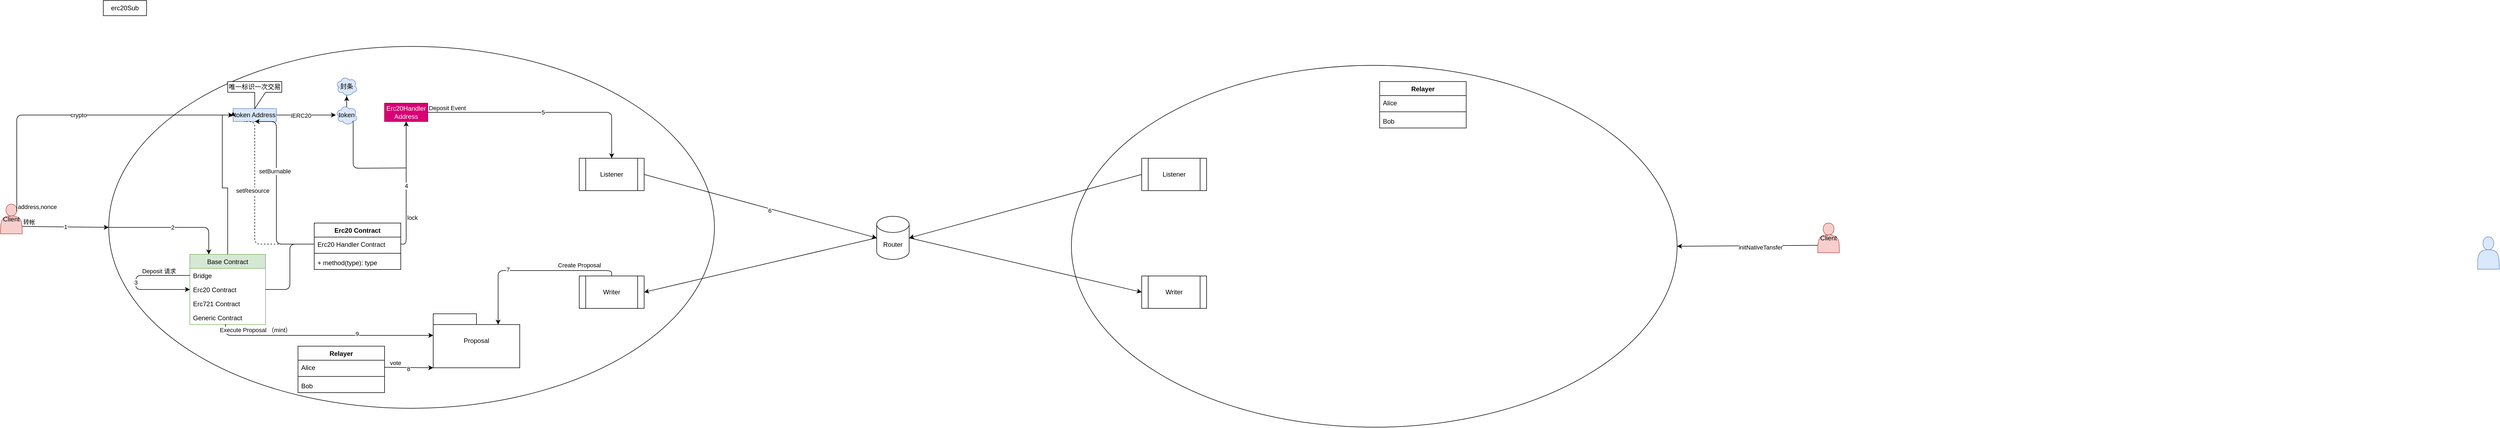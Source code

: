 <mxfile version="14.2.9" type="github">
  <diagram name="Page-1" id="c7558073-3199-34d8-9f00-42111426c3f3">
    <mxGraphModel dx="2597" dy="921" grid="1" gridSize="10" guides="1" tooltips="1" connect="1" arrows="1" fold="1" page="1" pageScale="1" pageWidth="826" pageHeight="1169" background="#ffffff" math="0" shadow="0">
      <root>
        <mxCell id="0" />
        <mxCell id="1" parent="0" />
        <mxCell id="XAeKICQX4TilCshrafWl-51" value="" style="ellipse;whiteSpace=wrap;html=1;" parent="1" vertex="1">
          <mxGeometry x="1420" y="250" width="1120" height="670" as="geometry" />
        </mxCell>
        <mxCell id="XAeKICQX4TilCshrafWl-65" value="Relayer" style="swimlane;fontStyle=1;align=center;verticalAlign=top;childLayout=stackLayout;horizontal=1;startSize=26;horizontalStack=0;resizeParent=1;resizeParentMax=0;resizeLast=0;collapsible=1;marginBottom=0;" parent="1" vertex="1">
          <mxGeometry x="1990" y="280" width="160" height="86" as="geometry" />
        </mxCell>
        <mxCell id="XAeKICQX4TilCshrafWl-66" value="Alice" style="text;strokeColor=none;fillColor=none;align=left;verticalAlign=top;spacingLeft=4;spacingRight=4;overflow=hidden;rotatable=0;points=[[0,0.5],[1,0.5]];portConstraint=eastwest;" parent="XAeKICQX4TilCshrafWl-65" vertex="1">
          <mxGeometry y="26" width="160" height="26" as="geometry" />
        </mxCell>
        <mxCell id="XAeKICQX4TilCshrafWl-67" value="" style="line;strokeWidth=1;fillColor=none;align=left;verticalAlign=middle;spacingTop=-1;spacingLeft=3;spacingRight=3;rotatable=0;labelPosition=right;points=[];portConstraint=eastwest;" parent="XAeKICQX4TilCshrafWl-65" vertex="1">
          <mxGeometry y="52" width="160" height="8" as="geometry" />
        </mxCell>
        <mxCell id="XAeKICQX4TilCshrafWl-68" value="Bob" style="text;strokeColor=none;fillColor=none;align=left;verticalAlign=top;spacingLeft=4;spacingRight=4;overflow=hidden;rotatable=0;points=[[0,0.5],[1,0.5]];portConstraint=eastwest;" parent="XAeKICQX4TilCshrafWl-65" vertex="1">
          <mxGeometry y="60" width="160" height="26" as="geometry" />
        </mxCell>
        <mxCell id="XAeKICQX4TilCshrafWl-72" value="Listener" style="shape=process;whiteSpace=wrap;html=1;backgroundOutline=1;" parent="1" vertex="1">
          <mxGeometry x="1550" y="422" width="120" height="60" as="geometry" />
        </mxCell>
        <mxCell id="XAeKICQX4TilCshrafWl-73" value="Writer" style="shape=process;whiteSpace=wrap;html=1;backgroundOutline=1;" parent="1" vertex="1">
          <mxGeometry x="1550" y="640" width="120" height="60" as="geometry" />
        </mxCell>
        <mxCell id="Lje4jAk59cVQGD4dujR3-16" style="edgeStyle=none;rounded=0;orthogonalLoop=1;jettySize=auto;html=1;exitX=0;exitY=0.75;exitDx=0;exitDy=0;entryX=1;entryY=0.5;entryDx=0;entryDy=0;" edge="1" parent="1" source="XAeKICQX4TilCshrafWl-75" target="XAeKICQX4TilCshrafWl-51">
          <mxGeometry relative="1" as="geometry" />
        </mxCell>
        <mxCell id="Lje4jAk59cVQGD4dujR3-17" value="initNativeTansfer" style="edgeLabel;html=1;align=center;verticalAlign=middle;resizable=0;points=[];" vertex="1" connectable="0" parent="Lje4jAk59cVQGD4dujR3-16">
          <mxGeometry x="-0.187" y="3" relative="1" as="geometry">
            <mxPoint x="-1" as="offset" />
          </mxGeometry>
        </mxCell>
        <mxCell id="XAeKICQX4TilCshrafWl-75" value="Client" style="shape=actor;whiteSpace=wrap;html=1;fillColor=#f8cecc;strokeColor=#b85450;" parent="1" vertex="1">
          <mxGeometry x="2800" y="542" width="40" height="55" as="geometry" />
        </mxCell>
        <mxCell id="XAeKICQX4TilCshrafWl-81" value="" style="shape=actor;whiteSpace=wrap;html=1;fillColor=#dae8fc;strokeColor=#6c8ebf;" parent="1" vertex="1">
          <mxGeometry x="4020" y="567.5" width="40" height="60" as="geometry" />
        </mxCell>
        <mxCell id="XAeKICQX4TilCshrafWl-103" value="" style="endArrow=classic;html=1;exitX=0;exitY=0.5;exitDx=0;exitDy=0;entryX=1;entryY=0.5;entryDx=0;entryDy=0;entryPerimeter=0;" parent="1" source="XAeKICQX4TilCshrafWl-72" target="1I83KsjmfCGvxVB3o9AE-95" edge="1">
          <mxGeometry width="50" height="50" relative="1" as="geometry">
            <mxPoint x="2190" y="572.5" as="sourcePoint" />
            <mxPoint x="2240" y="522.5" as="targetPoint" />
          </mxGeometry>
        </mxCell>
        <mxCell id="1I83KsjmfCGvxVB3o9AE-40" value="" style="ellipse;whiteSpace=wrap;html=1;" parent="1" vertex="1">
          <mxGeometry x="-360" y="215" width="1120" height="670" as="geometry" />
        </mxCell>
        <mxCell id="XAeKICQX4TilCshrafWl-8" style="rounded=0;orthogonalLoop=1;jettySize=auto;html=1;exitX=0.5;exitY=0;exitDx=0;exitDy=0;entryX=0;entryY=0.5;entryDx=0;entryDy=0;edgeStyle=orthogonalEdgeStyle;" parent="1" source="1I83KsjmfCGvxVB3o9AE-66" target="1I83KsjmfCGvxVB3o9AE-88" edge="1">
          <mxGeometry relative="1" as="geometry" />
        </mxCell>
        <mxCell id="1I83KsjmfCGvxVB3o9AE-66" value="Base Contract" style="swimlane;fontStyle=0;childLayout=stackLayout;horizontal=1;startSize=26;fillColor=#d5e8d4;horizontalStack=0;resizeParent=1;resizeParentMax=0;resizeLast=0;collapsible=1;marginBottom=0;strokeColor=#82b366;" parent="1" vertex="1">
          <mxGeometry x="-210" y="600" width="140" height="130" as="geometry" />
        </mxCell>
        <mxCell id="1I83KsjmfCGvxVB3o9AE-70" value="Bridge" style="text;strokeColor=none;fillColor=none;align=left;verticalAlign=top;spacingLeft=4;spacingRight=4;overflow=hidden;rotatable=0;points=[[0,0.5],[1,0.5]];portConstraint=eastwest;" parent="1I83KsjmfCGvxVB3o9AE-66" vertex="1">
          <mxGeometry y="26" width="140" height="26" as="geometry" />
        </mxCell>
        <mxCell id="1I83KsjmfCGvxVB3o9AE-68" value="Erc20 Contract" style="text;strokeColor=none;fillColor=none;align=left;verticalAlign=top;spacingLeft=4;spacingRight=4;overflow=hidden;rotatable=0;points=[[0,0.5],[1,0.5]];portConstraint=eastwest;" parent="1I83KsjmfCGvxVB3o9AE-66" vertex="1">
          <mxGeometry y="52" width="140" height="26" as="geometry" />
        </mxCell>
        <mxCell id="1I83KsjmfCGvxVB3o9AE-73" value="Erc721 Contract" style="text;strokeColor=none;fillColor=none;align=left;verticalAlign=top;spacingLeft=4;spacingRight=4;overflow=hidden;rotatable=0;points=[[0,0.5],[1,0.5]];portConstraint=eastwest;" parent="1I83KsjmfCGvxVB3o9AE-66" vertex="1">
          <mxGeometry y="78" width="140" height="26" as="geometry" />
        </mxCell>
        <mxCell id="1I83KsjmfCGvxVB3o9AE-74" value="Generic Contract" style="text;strokeColor=none;fillColor=none;align=left;verticalAlign=top;spacingLeft=4;spacingRight=4;overflow=hidden;rotatable=0;points=[[0,0.5],[1,0.5]];portConstraint=eastwest;" parent="1I83KsjmfCGvxVB3o9AE-66" vertex="1">
          <mxGeometry y="104" width="140" height="26" as="geometry" />
        </mxCell>
        <mxCell id="1I83KsjmfCGvxVB3o9AE-160" value="" style="endArrow=classic;html=1;fontSize=5;exitX=0;exitY=0.5;exitDx=0;exitDy=0;entryX=0;entryY=0.5;entryDx=0;entryDy=0;edgeStyle=orthogonalEdgeStyle;" parent="1I83KsjmfCGvxVB3o9AE-66" source="1I83KsjmfCGvxVB3o9AE-70" target="1I83KsjmfCGvxVB3o9AE-68" edge="1">
          <mxGeometry relative="1" as="geometry">
            <mxPoint x="-440" y="-28" as="sourcePoint" />
            <mxPoint x="-280" y="-28" as="targetPoint" />
            <Array as="points">
              <mxPoint x="-100" y="39" />
              <mxPoint x="-100" y="65" />
            </Array>
          </mxGeometry>
        </mxCell>
        <mxCell id="1I83KsjmfCGvxVB3o9AE-161" value="3" style="edgeLabel;resizable=0;html=1;align=center;verticalAlign=middle;" parent="1I83KsjmfCGvxVB3o9AE-160" connectable="0" vertex="1">
          <mxGeometry relative="1" as="geometry" />
        </mxCell>
        <mxCell id="1I83KsjmfCGvxVB3o9AE-162" value="Deposit 请求" style="edgeLabel;resizable=0;html=1;align=left;verticalAlign=bottom;" parent="1I83KsjmfCGvxVB3o9AE-160" connectable="0" vertex="1">
          <mxGeometry x="-1" relative="1" as="geometry">
            <mxPoint x="-90" as="offset" />
          </mxGeometry>
        </mxCell>
        <mxCell id="1I83KsjmfCGvxVB3o9AE-78" value="Erc20 Contract" style="swimlane;fontStyle=1;align=center;verticalAlign=top;childLayout=stackLayout;horizontal=1;startSize=26;horizontalStack=0;resizeParent=1;resizeParentMax=0;resizeLast=0;collapsible=1;marginBottom=0;" parent="1" vertex="1">
          <mxGeometry x="20" y="542" width="160" height="86" as="geometry" />
        </mxCell>
        <mxCell id="1I83KsjmfCGvxVB3o9AE-79" value="Erc20 Handler Contract" style="text;strokeColor=none;fillColor=none;align=left;verticalAlign=top;spacingLeft=4;spacingRight=4;overflow=hidden;rotatable=0;points=[[0,0.5],[1,0.5]];portConstraint=eastwest;" parent="1I83KsjmfCGvxVB3o9AE-78" vertex="1">
          <mxGeometry y="26" width="160" height="26" as="geometry" />
        </mxCell>
        <mxCell id="1I83KsjmfCGvxVB3o9AE-80" value="" style="line;strokeWidth=1;fillColor=none;align=left;verticalAlign=middle;spacingTop=-1;spacingLeft=3;spacingRight=3;rotatable=0;labelPosition=right;points=[];portConstraint=eastwest;" parent="1I83KsjmfCGvxVB3o9AE-78" vertex="1">
          <mxGeometry y="52" width="160" height="8" as="geometry" />
        </mxCell>
        <mxCell id="1I83KsjmfCGvxVB3o9AE-81" value="+ method(type): type" style="text;strokeColor=none;fillColor=none;align=left;verticalAlign=top;spacingLeft=4;spacingRight=4;overflow=hidden;rotatable=0;points=[[0,0.5],[1,0.5]];portConstraint=eastwest;" parent="1I83KsjmfCGvxVB3o9AE-78" vertex="1">
          <mxGeometry y="60" width="160" height="26" as="geometry" />
        </mxCell>
        <mxCell id="1I83KsjmfCGvxVB3o9AE-83" value="Relayer" style="swimlane;fontStyle=1;align=center;verticalAlign=top;childLayout=stackLayout;horizontal=1;startSize=26;horizontalStack=0;resizeParent=1;resizeParentMax=0;resizeLast=0;collapsible=1;marginBottom=0;" parent="1" vertex="1">
          <mxGeometry x="-10" y="770" width="160" height="86" as="geometry" />
        </mxCell>
        <mxCell id="1I83KsjmfCGvxVB3o9AE-84" value="Alice" style="text;strokeColor=none;fillColor=none;align=left;verticalAlign=top;spacingLeft=4;spacingRight=4;overflow=hidden;rotatable=0;points=[[0,0.5],[1,0.5]];portConstraint=eastwest;" parent="1I83KsjmfCGvxVB3o9AE-83" vertex="1">
          <mxGeometry y="26" width="160" height="26" as="geometry" />
        </mxCell>
        <mxCell id="1I83KsjmfCGvxVB3o9AE-85" value="" style="line;strokeWidth=1;fillColor=none;align=left;verticalAlign=middle;spacingTop=-1;spacingLeft=3;spacingRight=3;rotatable=0;labelPosition=right;points=[];portConstraint=eastwest;" parent="1I83KsjmfCGvxVB3o9AE-83" vertex="1">
          <mxGeometry y="52" width="160" height="8" as="geometry" />
        </mxCell>
        <mxCell id="1I83KsjmfCGvxVB3o9AE-86" value="Bob" style="text;strokeColor=none;fillColor=none;align=left;verticalAlign=top;spacingLeft=4;spacingRight=4;overflow=hidden;rotatable=0;points=[[0,0.5],[1,0.5]];portConstraint=eastwest;" parent="1I83KsjmfCGvxVB3o9AE-83" vertex="1">
          <mxGeometry y="60" width="160" height="26" as="geometry" />
        </mxCell>
        <mxCell id="XAeKICQX4TilCshrafWl-26" value="" style="edgeStyle=orthogonalEdgeStyle;rounded=0;orthogonalLoop=1;jettySize=auto;html=1;" parent="1" source="1I83KsjmfCGvxVB3o9AE-88" target="XAeKICQX4TilCshrafWl-25" edge="1">
          <mxGeometry relative="1" as="geometry" />
        </mxCell>
        <mxCell id="XAeKICQX4TilCshrafWl-27" value="IERC20" style="edgeLabel;html=1;align=center;verticalAlign=middle;resizable=0;points=[];" parent="XAeKICQX4TilCshrafWl-26" vertex="1" connectable="0">
          <mxGeometry x="-0.195" y="-1" relative="1" as="geometry">
            <mxPoint as="offset" />
          </mxGeometry>
        </mxCell>
        <mxCell id="1I83KsjmfCGvxVB3o9AE-88" value="token Address" style="html=1;fillColor=#dae8fc;strokeColor=#6c8ebf;" parent="1" vertex="1">
          <mxGeometry x="-130" y="330" width="80" height="24" as="geometry" />
        </mxCell>
        <mxCell id="1I83KsjmfCGvxVB3o9AE-90" value="Listener" style="shape=process;whiteSpace=wrap;html=1;backgroundOutline=1;" parent="1" vertex="1">
          <mxGeometry x="510" y="422" width="120" height="60" as="geometry" />
        </mxCell>
        <mxCell id="1I83KsjmfCGvxVB3o9AE-91" value="Writer" style="shape=process;whiteSpace=wrap;html=1;backgroundOutline=1;" parent="1" vertex="1">
          <mxGeometry x="510" y="640" width="120" height="60" as="geometry" />
        </mxCell>
        <mxCell id="XAeKICQX4TilCshrafWl-116" style="rounded=0;orthogonalLoop=1;jettySize=auto;html=1;exitX=0;exitY=0.5;exitDx=0;exitDy=0;exitPerimeter=0;entryX=1;entryY=0.5;entryDx=0;entryDy=0;" parent="1" source="1I83KsjmfCGvxVB3o9AE-95" target="1I83KsjmfCGvxVB3o9AE-91" edge="1">
          <mxGeometry relative="1" as="geometry" />
        </mxCell>
        <mxCell id="1I83KsjmfCGvxVB3o9AE-95" value="Router" style="shape=cylinder3;whiteSpace=wrap;html=1;boundedLbl=1;backgroundOutline=1;size=15;" parent="1" vertex="1">
          <mxGeometry x="1060" y="529.5" width="60" height="80" as="geometry" />
        </mxCell>
        <mxCell id="1I83KsjmfCGvxVB3o9AE-118" value="Client" style="shape=actor;whiteSpace=wrap;html=1;fillColor=#f8cecc;strokeColor=#b85450;" parent="1" vertex="1">
          <mxGeometry x="-560" y="507" width="40" height="55" as="geometry" />
        </mxCell>
        <mxCell id="1I83KsjmfCGvxVB3o9AE-155" value="" style="endArrow=classic;html=1;fontSize=5;exitX=1;exitY=0.75;exitDx=0;exitDy=0;entryX=0;entryY=0.5;entryDx=0;entryDy=0;" parent="1" source="1I83KsjmfCGvxVB3o9AE-118" target="1I83KsjmfCGvxVB3o9AE-40" edge="1">
          <mxGeometry relative="1" as="geometry">
            <mxPoint x="-690" y="490" as="sourcePoint" />
            <mxPoint x="-530" y="490" as="targetPoint" />
          </mxGeometry>
        </mxCell>
        <mxCell id="1I83KsjmfCGvxVB3o9AE-156" value="1" style="edgeLabel;resizable=0;html=1;align=center;verticalAlign=middle;" parent="1I83KsjmfCGvxVB3o9AE-155" connectable="0" vertex="1">
          <mxGeometry relative="1" as="geometry" />
        </mxCell>
        <mxCell id="1I83KsjmfCGvxVB3o9AE-157" value="转帐" style="edgeLabel;resizable=0;html=1;align=left;verticalAlign=bottom;" parent="1I83KsjmfCGvxVB3o9AE-155" connectable="0" vertex="1">
          <mxGeometry x="-1" relative="1" as="geometry" />
        </mxCell>
        <mxCell id="1I83KsjmfCGvxVB3o9AE-158" value="" style="endArrow=classic;html=1;fontSize=5;exitX=0;exitY=0.5;exitDx=0;exitDy=0;entryX=0.25;entryY=0;entryDx=0;entryDy=0;edgeStyle=orthogonalEdgeStyle;" parent="1" source="1I83KsjmfCGvxVB3o9AE-40" target="1I83KsjmfCGvxVB3o9AE-66" edge="1">
          <mxGeometry relative="1" as="geometry">
            <mxPoint x="-660" y="490" as="sourcePoint" />
            <mxPoint x="-560" y="490" as="targetPoint" />
            <Array as="points">
              <mxPoint x="-175" y="550" />
            </Array>
          </mxGeometry>
        </mxCell>
        <mxCell id="1I83KsjmfCGvxVB3o9AE-159" value="2" style="edgeLabel;resizable=0;html=1;align=center;verticalAlign=middle;" parent="1I83KsjmfCGvxVB3o9AE-158" connectable="0" vertex="1">
          <mxGeometry relative="1" as="geometry" />
        </mxCell>
        <mxCell id="XAeKICQX4TilCshrafWl-4" value="erc20Sub" style="rounded=0;whiteSpace=wrap;html=1;" parent="1" vertex="1">
          <mxGeometry x="-370" y="130" width="80" height="28" as="geometry" />
        </mxCell>
        <mxCell id="XAeKICQX4TilCshrafWl-14" value="" style="endArrow=classic;html=1;entryX=0;entryY=0.25;entryDx=0;entryDy=0;exitX=0.75;exitY=0.25;exitDx=0;exitDy=0;exitPerimeter=0;edgeStyle=orthogonalEdgeStyle;" parent="1" source="1I83KsjmfCGvxVB3o9AE-118" target="1I83KsjmfCGvxVB3o9AE-88" edge="1">
          <mxGeometry relative="1" as="geometry">
            <mxPoint x="-30" y="570" as="sourcePoint" />
            <mxPoint x="130" y="570" as="targetPoint" />
            <Array as="points">
              <mxPoint x="-530" y="342" />
              <mxPoint x="-130" y="342" />
            </Array>
          </mxGeometry>
        </mxCell>
        <mxCell id="XAeKICQX4TilCshrafWl-15" value="crypto" style="edgeLabel;resizable=0;html=1;align=center;verticalAlign=middle;" parent="XAeKICQX4TilCshrafWl-14" connectable="0" vertex="1">
          <mxGeometry relative="1" as="geometry" />
        </mxCell>
        <mxCell id="XAeKICQX4TilCshrafWl-16" value="address,nonce" style="edgeLabel;resizable=0;html=1;align=left;verticalAlign=bottom;" parent="XAeKICQX4TilCshrafWl-14" connectable="0" vertex="1">
          <mxGeometry x="-1" relative="1" as="geometry" />
        </mxCell>
        <mxCell id="XAeKICQX4TilCshrafWl-17" value="" style="endArrow=none;dashed=1;html=1;exitX=0;exitY=0.5;exitDx=0;exitDy=0;entryX=0.25;entryY=1;entryDx=0;entryDy=0;edgeStyle=orthogonalEdgeStyle;" parent="1" source="1I83KsjmfCGvxVB3o9AE-79" target="1I83KsjmfCGvxVB3o9AE-88" edge="1">
          <mxGeometry width="50" height="50" relative="1" as="geometry">
            <mxPoint x="30" y="590" as="sourcePoint" />
            <mxPoint x="80" y="540" as="targetPoint" />
            <Array as="points">
              <mxPoint x="-90" y="581" />
              <mxPoint x="-90" y="354" />
            </Array>
          </mxGeometry>
        </mxCell>
        <mxCell id="XAeKICQX4TilCshrafWl-18" value="setResource" style="edgeLabel;html=1;align=center;verticalAlign=middle;resizable=0;points=[];" parent="XAeKICQX4TilCshrafWl-17" vertex="1" connectable="0">
          <mxGeometry x="0.174" y="4" relative="1" as="geometry">
            <mxPoint as="offset" />
          </mxGeometry>
        </mxCell>
        <mxCell id="XAeKICQX4TilCshrafWl-23" value="" style="endArrow=classic;html=1;exitX=0;exitY=0.5;exitDx=0;exitDy=0;entryX=0.5;entryY=1;entryDx=0;entryDy=0;edgeStyle=orthogonalEdgeStyle;" parent="1" source="1I83KsjmfCGvxVB3o9AE-79" target="1I83KsjmfCGvxVB3o9AE-88" edge="1">
          <mxGeometry width="50" height="50" relative="1" as="geometry">
            <mxPoint x="90" y="540" as="sourcePoint" />
            <mxPoint x="140" y="490" as="targetPoint" />
            <Array as="points">
              <mxPoint x="-50" y="581" />
              <mxPoint x="-50" y="354" />
            </Array>
          </mxGeometry>
        </mxCell>
        <mxCell id="XAeKICQX4TilCshrafWl-24" value="setBurnable" style="edgeLabel;html=1;align=center;verticalAlign=middle;resizable=0;points=[];" parent="XAeKICQX4TilCshrafWl-23" vertex="1" connectable="0">
          <mxGeometry x="0.216" y="3" relative="1" as="geometry">
            <mxPoint as="offset" />
          </mxGeometry>
        </mxCell>
        <mxCell id="XAeKICQX4TilCshrafWl-40" value="" style="edgeStyle=orthogonalEdgeStyle;rounded=0;orthogonalLoop=1;jettySize=auto;html=1;" parent="1" source="XAeKICQX4TilCshrafWl-25" target="XAeKICQX4TilCshrafWl-39" edge="1">
          <mxGeometry relative="1" as="geometry" />
        </mxCell>
        <mxCell id="XAeKICQX4TilCshrafWl-25" value="token" style="ellipse;shape=cloud;whiteSpace=wrap;html=1;strokeColor=#6c8ebf;fillColor=#dae8fc;" parent="1" vertex="1">
          <mxGeometry x="60" y="323.5" width="40" height="37" as="geometry" />
        </mxCell>
        <mxCell id="XAeKICQX4TilCshrafWl-31" value="Erc20Handler Address" style="html=1;whiteSpace=wrap;container=1;recursiveResize=0;collapsible=0;fillColor=#d80073;strokeColor=#A50040;fontColor=#ffffff;" parent="1" vertex="1">
          <mxGeometry x="150" y="320" width="80" height="34" as="geometry" />
        </mxCell>
        <mxCell id="XAeKICQX4TilCshrafWl-34" value="" style="endArrow=classic;html=1;entryX=0.5;entryY=1;entryDx=0;entryDy=0;exitX=1;exitY=0.5;exitDx=0;exitDy=0;edgeStyle=orthogonalEdgeStyle;" parent="1" source="1I83KsjmfCGvxVB3o9AE-79" target="XAeKICQX4TilCshrafWl-31" edge="1">
          <mxGeometry relative="1" as="geometry">
            <mxPoint x="-110" y="500" as="sourcePoint" />
            <mxPoint x="50" y="500" as="targetPoint" />
          </mxGeometry>
        </mxCell>
        <mxCell id="XAeKICQX4TilCshrafWl-35" value="4" style="edgeLabel;resizable=0;html=1;align=center;verticalAlign=middle;" parent="XAeKICQX4TilCshrafWl-34" connectable="0" vertex="1">
          <mxGeometry relative="1" as="geometry" />
        </mxCell>
        <mxCell id="XAeKICQX4TilCshrafWl-36" value="lock" style="edgeLabel;resizable=0;html=1;align=left;verticalAlign=bottom;" parent="XAeKICQX4TilCshrafWl-34" connectable="0" vertex="1">
          <mxGeometry x="-1" relative="1" as="geometry">
            <mxPoint x="10" y="-41" as="offset" />
          </mxGeometry>
        </mxCell>
        <mxCell id="XAeKICQX4TilCshrafWl-38" value="唯一标识一次交易" style="shape=callout;whiteSpace=wrap;html=1;perimeter=calloutPerimeter;" parent="1" vertex="1">
          <mxGeometry x="-140" y="280" width="100" height="50" as="geometry" />
        </mxCell>
        <mxCell id="XAeKICQX4TilCshrafWl-39" value="封条" style="ellipse;shape=cloud;whiteSpace=wrap;html=1;strokeColor=#6c8ebf;fillColor=#dae8fc;" parent="1" vertex="1">
          <mxGeometry x="60" y="270" width="40" height="37" as="geometry" />
        </mxCell>
        <mxCell id="XAeKICQX4TilCshrafWl-41" value="" style="endArrow=none;html=1;entryX=0.8;entryY=0.8;entryDx=0;entryDy=0;entryPerimeter=0;edgeStyle=orthogonalEdgeStyle;" parent="1" target="XAeKICQX4TilCshrafWl-25" edge="1">
          <mxGeometry width="50" height="50" relative="1" as="geometry">
            <mxPoint x="190" y="440" as="sourcePoint" />
            <mxPoint x="140" y="380" as="targetPoint" />
          </mxGeometry>
        </mxCell>
        <mxCell id="XAeKICQX4TilCshrafWl-43" value="" style="endArrow=none;html=1;entryX=0;entryY=0.5;entryDx=0;entryDy=0;exitX=1;exitY=0.5;exitDx=0;exitDy=0;edgeStyle=orthogonalEdgeStyle;" parent="1" source="1I83KsjmfCGvxVB3o9AE-68" target="1I83KsjmfCGvxVB3o9AE-79" edge="1">
          <mxGeometry width="50" height="50" relative="1" as="geometry">
            <mxPoint x="200" y="600" as="sourcePoint" />
            <mxPoint x="250" y="550" as="targetPoint" />
          </mxGeometry>
        </mxCell>
        <mxCell id="XAeKICQX4TilCshrafWl-49" value="" style="endArrow=classic;html=1;exitX=1;exitY=0.5;exitDx=0;exitDy=0;entryX=0;entryY=0.5;entryDx=0;entryDy=0;entryPerimeter=0;" parent="1" source="1I83KsjmfCGvxVB3o9AE-90" target="1I83KsjmfCGvxVB3o9AE-95" edge="1">
          <mxGeometry width="50" height="50" relative="1" as="geometry">
            <mxPoint x="450" y="530" as="sourcePoint" />
            <mxPoint x="500" y="480" as="targetPoint" />
          </mxGeometry>
        </mxCell>
        <mxCell id="Lje4jAk59cVQGD4dujR3-10" value="6" style="edgeLabel;html=1;align=center;verticalAlign=middle;resizable=0;points=[];" vertex="1" connectable="0" parent="XAeKICQX4TilCshrafWl-49">
          <mxGeometry x="0.082" y="-3" relative="1" as="geometry">
            <mxPoint as="offset" />
          </mxGeometry>
        </mxCell>
        <mxCell id="XAeKICQX4TilCshrafWl-50" value="" style="endArrow=classic;html=1;exitX=1;exitY=0.5;exitDx=0;exitDy=0;exitPerimeter=0;entryX=0;entryY=0.5;entryDx=0;entryDy=0;" parent="1" source="1I83KsjmfCGvxVB3o9AE-95" target="XAeKICQX4TilCshrafWl-73" edge="1">
          <mxGeometry width="50" height="50" relative="1" as="geometry">
            <mxPoint x="910" y="590" as="sourcePoint" />
            <mxPoint x="1450" y="501" as="targetPoint" />
          </mxGeometry>
        </mxCell>
        <mxCell id="XAeKICQX4TilCshrafWl-117" value="Proposal" style="shape=folder;tabWidth=80;tabHeight=20;tabPosition=left;html=1;whiteSpace=wrap;align=center;" parent="1" vertex="1">
          <mxGeometry x="240" y="710" width="160" height="100" as="geometry" />
        </mxCell>
        <mxCell id="XAeKICQX4TilCshrafWl-126" value="" style="endArrow=classic;html=1;exitX=1;exitY=0.5;exitDx=0;exitDy=0;entryX=0;entryY=0;entryDx=0;entryDy=100;entryPerimeter=0;" parent="1" source="1I83KsjmfCGvxVB3o9AE-84" target="XAeKICQX4TilCshrafWl-117" edge="1">
          <mxGeometry relative="1" as="geometry">
            <mxPoint x="500" y="390.29" as="sourcePoint" />
            <mxPoint x="230" y="856" as="targetPoint" />
          </mxGeometry>
        </mxCell>
        <mxCell id="XAeKICQX4TilCshrafWl-127" value="vote" style="edgeLabel;resizable=0;html=1;align=center;verticalAlign=middle;" parent="XAeKICQX4TilCshrafWl-126" connectable="0" vertex="1">
          <mxGeometry relative="1" as="geometry">
            <mxPoint x="-25" y="-9" as="offset" />
          </mxGeometry>
        </mxCell>
        <mxCell id="Lje4jAk59cVQGD4dujR3-13" value="8" style="edgeLabel;html=1;align=center;verticalAlign=middle;resizable=0;points=[];" vertex="1" connectable="0" parent="XAeKICQX4TilCshrafWl-126">
          <mxGeometry x="-0.031" y="-2" relative="1" as="geometry">
            <mxPoint as="offset" />
          </mxGeometry>
        </mxCell>
        <mxCell id="XAeKICQX4TilCshrafWl-137" value="" style="endArrow=classic;html=1;exitX=0.471;exitY=0.962;exitDx=0;exitDy=0;entryX=0;entryY=0;entryDx=0;entryDy=40;entryPerimeter=0;edgeStyle=orthogonalEdgeStyle;exitPerimeter=0;" parent="1" source="1I83KsjmfCGvxVB3o9AE-74" target="XAeKICQX4TilCshrafWl-117" edge="1">
          <mxGeometry relative="1" as="geometry">
            <mxPoint x="470" y="640" as="sourcePoint" />
            <mxPoint x="570" y="640" as="targetPoint" />
          </mxGeometry>
        </mxCell>
        <mxCell id="XAeKICQX4TilCshrafWl-138" value="Execute Proposal （mint）" style="edgeLabel;resizable=0;html=1;align=center;verticalAlign=middle;" parent="XAeKICQX4TilCshrafWl-137" connectable="0" vertex="1">
          <mxGeometry relative="1" as="geometry">
            <mxPoint x="-127" y="-10" as="offset" />
          </mxGeometry>
        </mxCell>
        <mxCell id="Lje4jAk59cVQGD4dujR3-14" value="9" style="edgeLabel;html=1;align=center;verticalAlign=middle;resizable=0;points=[];" vertex="1" connectable="0" parent="XAeKICQX4TilCshrafWl-137">
          <mxGeometry x="0.304" y="3" relative="1" as="geometry">
            <mxPoint as="offset" />
          </mxGeometry>
        </mxCell>
        <mxCell id="XAeKICQX4TilCshrafWl-139" value="" style="endArrow=classic;html=1;exitX=0.5;exitY=0;exitDx=0;exitDy=0;entryX=0;entryY=0;entryDx=120;entryDy=20;entryPerimeter=0;edgeStyle=orthogonalEdgeStyle;" parent="1" source="1I83KsjmfCGvxVB3o9AE-91" target="XAeKICQX4TilCshrafWl-117" edge="1">
          <mxGeometry relative="1" as="geometry">
            <mxPoint x="470" y="640" as="sourcePoint" />
            <mxPoint x="570" y="640" as="targetPoint" />
          </mxGeometry>
        </mxCell>
        <mxCell id="Lje4jAk59cVQGD4dujR3-12" value="7" style="edgeLabel;html=1;align=center;verticalAlign=middle;resizable=0;points=[];" vertex="1" connectable="0" parent="XAeKICQX4TilCshrafWl-139">
          <mxGeometry x="0.266" y="-2" relative="1" as="geometry">
            <mxPoint as="offset" />
          </mxGeometry>
        </mxCell>
        <mxCell id="Lje4jAk59cVQGD4dujR3-7" value="" style="endArrow=classic;html=1;exitX=1;exitY=0.5;exitDx=0;exitDy=0;entryX=0.5;entryY=0;entryDx=0;entryDy=0;edgeStyle=orthogonalEdgeStyle;" edge="1" parent="1" source="XAeKICQX4TilCshrafWl-31" target="1I83KsjmfCGvxVB3o9AE-90">
          <mxGeometry relative="1" as="geometry">
            <mxPoint x="310" y="640" as="sourcePoint" />
            <mxPoint x="470" y="640" as="targetPoint" />
          </mxGeometry>
        </mxCell>
        <mxCell id="Lje4jAk59cVQGD4dujR3-8" value="5" style="edgeLabel;resizable=0;html=1;align=center;verticalAlign=middle;" connectable="0" vertex="1" parent="Lje4jAk59cVQGD4dujR3-7">
          <mxGeometry relative="1" as="geometry" />
        </mxCell>
        <mxCell id="Lje4jAk59cVQGD4dujR3-9" value="Deposit Event" style="edgeLabel;resizable=0;html=1;align=left;verticalAlign=bottom;" connectable="0" vertex="1" parent="Lje4jAk59cVQGD4dujR3-7">
          <mxGeometry x="-1" relative="1" as="geometry" />
        </mxCell>
        <mxCell id="Lje4jAk59cVQGD4dujR3-11" value="Create Proposal" style="edgeLabel;resizable=0;html=1;align=center;verticalAlign=middle;" connectable="0" vertex="1" parent="1">
          <mxGeometry x="510" y="620" as="geometry" />
        </mxCell>
      </root>
    </mxGraphModel>
  </diagram>
</mxfile>
